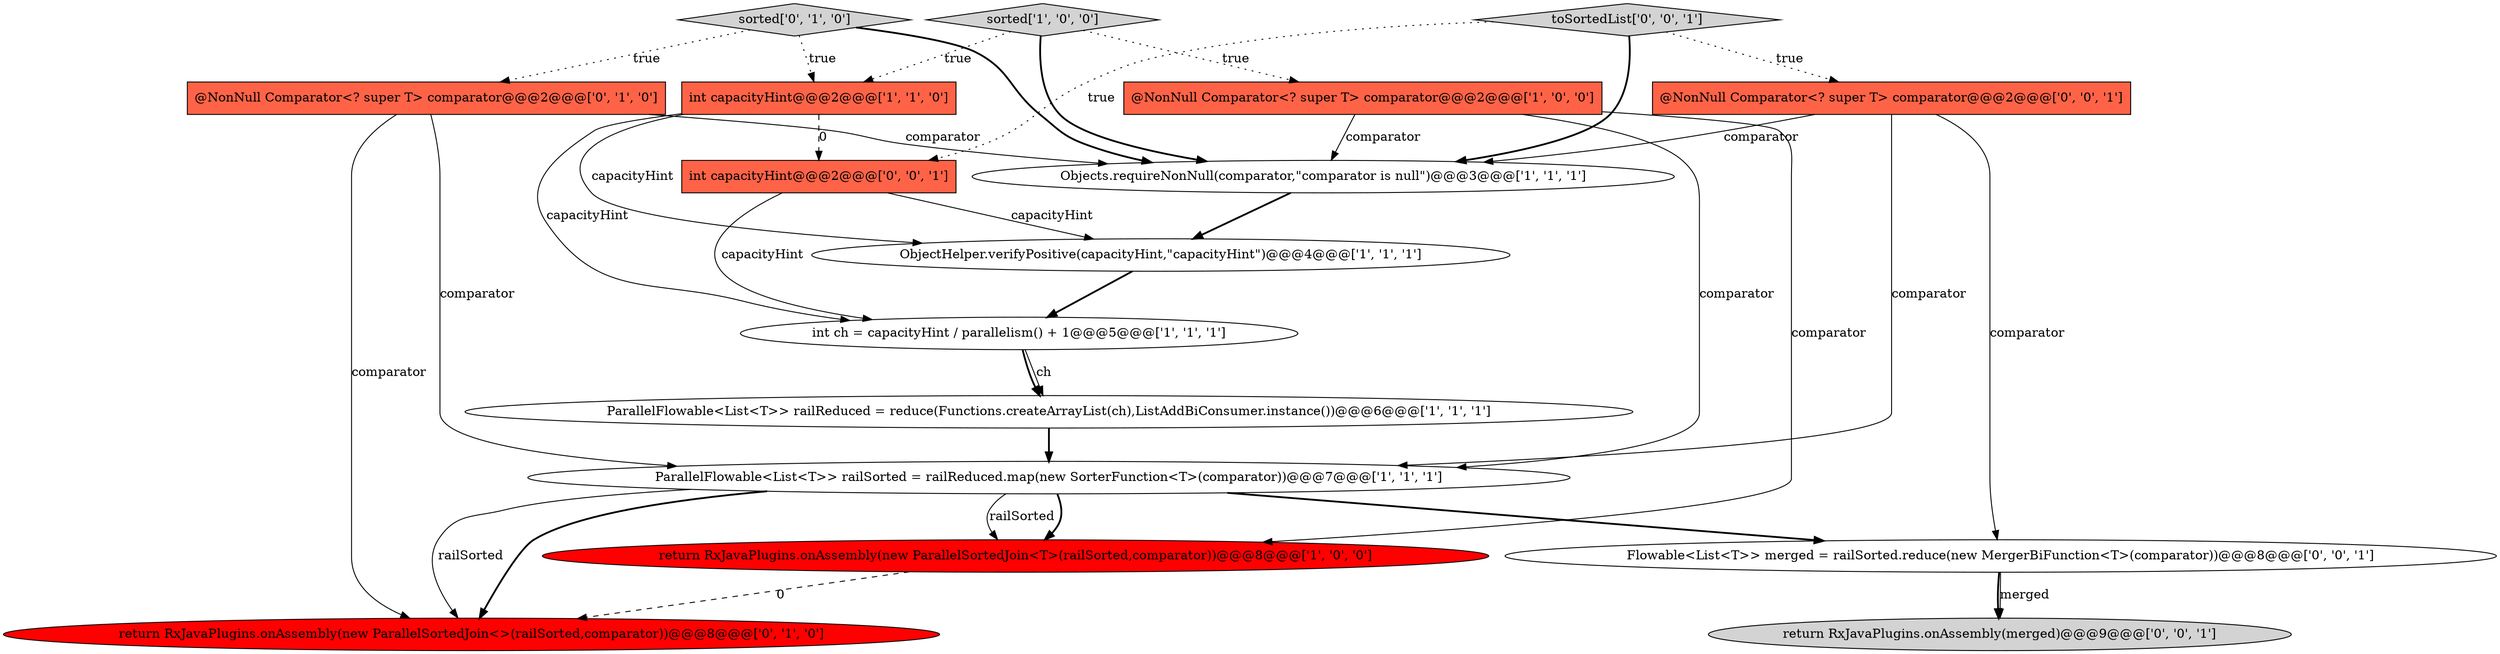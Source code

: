 digraph {
14 [style = filled, label = "@NonNull Comparator<? super T> comparator@@@2@@@['0', '0', '1']", fillcolor = tomato, shape = box image = "AAA0AAABBB3BBB"];
13 [style = filled, label = "toSortedList['0', '0', '1']", fillcolor = lightgray, shape = diamond image = "AAA0AAABBB3BBB"];
1 [style = filled, label = "@NonNull Comparator<? super T> comparator@@@2@@@['1', '0', '0']", fillcolor = tomato, shape = box image = "AAA0AAABBB1BBB"];
6 [style = filled, label = "ParallelFlowable<List<T>> railSorted = railReduced.map(new SorterFunction<T>(comparator))@@@7@@@['1', '1', '1']", fillcolor = white, shape = ellipse image = "AAA0AAABBB1BBB"];
4 [style = filled, label = "Objects.requireNonNull(comparator,\"comparator is null\")@@@3@@@['1', '1', '1']", fillcolor = white, shape = ellipse image = "AAA0AAABBB1BBB"];
3 [style = filled, label = "return RxJavaPlugins.onAssembly(new ParallelSortedJoin<T>(railSorted,comparator))@@@8@@@['1', '0', '0']", fillcolor = red, shape = ellipse image = "AAA1AAABBB1BBB"];
5 [style = filled, label = "ParallelFlowable<List<T>> railReduced = reduce(Functions.createArrayList(ch),ListAddBiConsumer.instance())@@@6@@@['1', '1', '1']", fillcolor = white, shape = ellipse image = "AAA0AAABBB1BBB"];
10 [style = filled, label = "@NonNull Comparator<? super T> comparator@@@2@@@['0', '1', '0']", fillcolor = tomato, shape = box image = "AAA0AAABBB2BBB"];
9 [style = filled, label = "return RxJavaPlugins.onAssembly(new ParallelSortedJoin<>(railSorted,comparator))@@@8@@@['0', '1', '0']", fillcolor = red, shape = ellipse image = "AAA1AAABBB2BBB"];
7 [style = filled, label = "sorted['1', '0', '0']", fillcolor = lightgray, shape = diamond image = "AAA0AAABBB1BBB"];
12 [style = filled, label = "return RxJavaPlugins.onAssembly(merged)@@@9@@@['0', '0', '1']", fillcolor = lightgray, shape = ellipse image = "AAA0AAABBB3BBB"];
11 [style = filled, label = "sorted['0', '1', '0']", fillcolor = lightgray, shape = diamond image = "AAA0AAABBB2BBB"];
0 [style = filled, label = "int ch = capacityHint / parallelism() + 1@@@5@@@['1', '1', '1']", fillcolor = white, shape = ellipse image = "AAA0AAABBB1BBB"];
15 [style = filled, label = "Flowable<List<T>> merged = railSorted.reduce(new MergerBiFunction<T>(comparator))@@@8@@@['0', '0', '1']", fillcolor = white, shape = ellipse image = "AAA0AAABBB3BBB"];
16 [style = filled, label = "int capacityHint@@@2@@@['0', '0', '1']", fillcolor = tomato, shape = box image = "AAA0AAABBB3BBB"];
2 [style = filled, label = "int capacityHint@@@2@@@['1', '1', '0']", fillcolor = tomato, shape = box image = "AAA0AAABBB1BBB"];
8 [style = filled, label = "ObjectHelper.verifyPositive(capacityHint,\"capacityHint\")@@@4@@@['1', '1', '1']", fillcolor = white, shape = ellipse image = "AAA0AAABBB1BBB"];
6->3 [style = bold, label=""];
7->2 [style = dotted, label="true"];
13->16 [style = dotted, label="true"];
16->0 [style = solid, label="capacityHint"];
11->10 [style = dotted, label="true"];
11->4 [style = bold, label=""];
0->5 [style = solid, label="ch"];
6->9 [style = solid, label="railSorted"];
15->12 [style = solid, label="merged"];
7->4 [style = bold, label=""];
1->4 [style = solid, label="comparator"];
14->6 [style = solid, label="comparator"];
10->6 [style = solid, label="comparator"];
10->4 [style = solid, label="comparator"];
6->15 [style = bold, label=""];
16->8 [style = solid, label="capacityHint"];
8->0 [style = bold, label=""];
2->0 [style = solid, label="capacityHint"];
11->2 [style = dotted, label="true"];
10->9 [style = solid, label="comparator"];
2->8 [style = solid, label="capacityHint"];
14->15 [style = solid, label="comparator"];
5->6 [style = bold, label=""];
3->9 [style = dashed, label="0"];
1->6 [style = solid, label="comparator"];
2->16 [style = dashed, label="0"];
4->8 [style = bold, label=""];
15->12 [style = bold, label=""];
6->9 [style = bold, label=""];
6->3 [style = solid, label="railSorted"];
7->1 [style = dotted, label="true"];
13->14 [style = dotted, label="true"];
14->4 [style = solid, label="comparator"];
0->5 [style = bold, label=""];
13->4 [style = bold, label=""];
1->3 [style = solid, label="comparator"];
}
